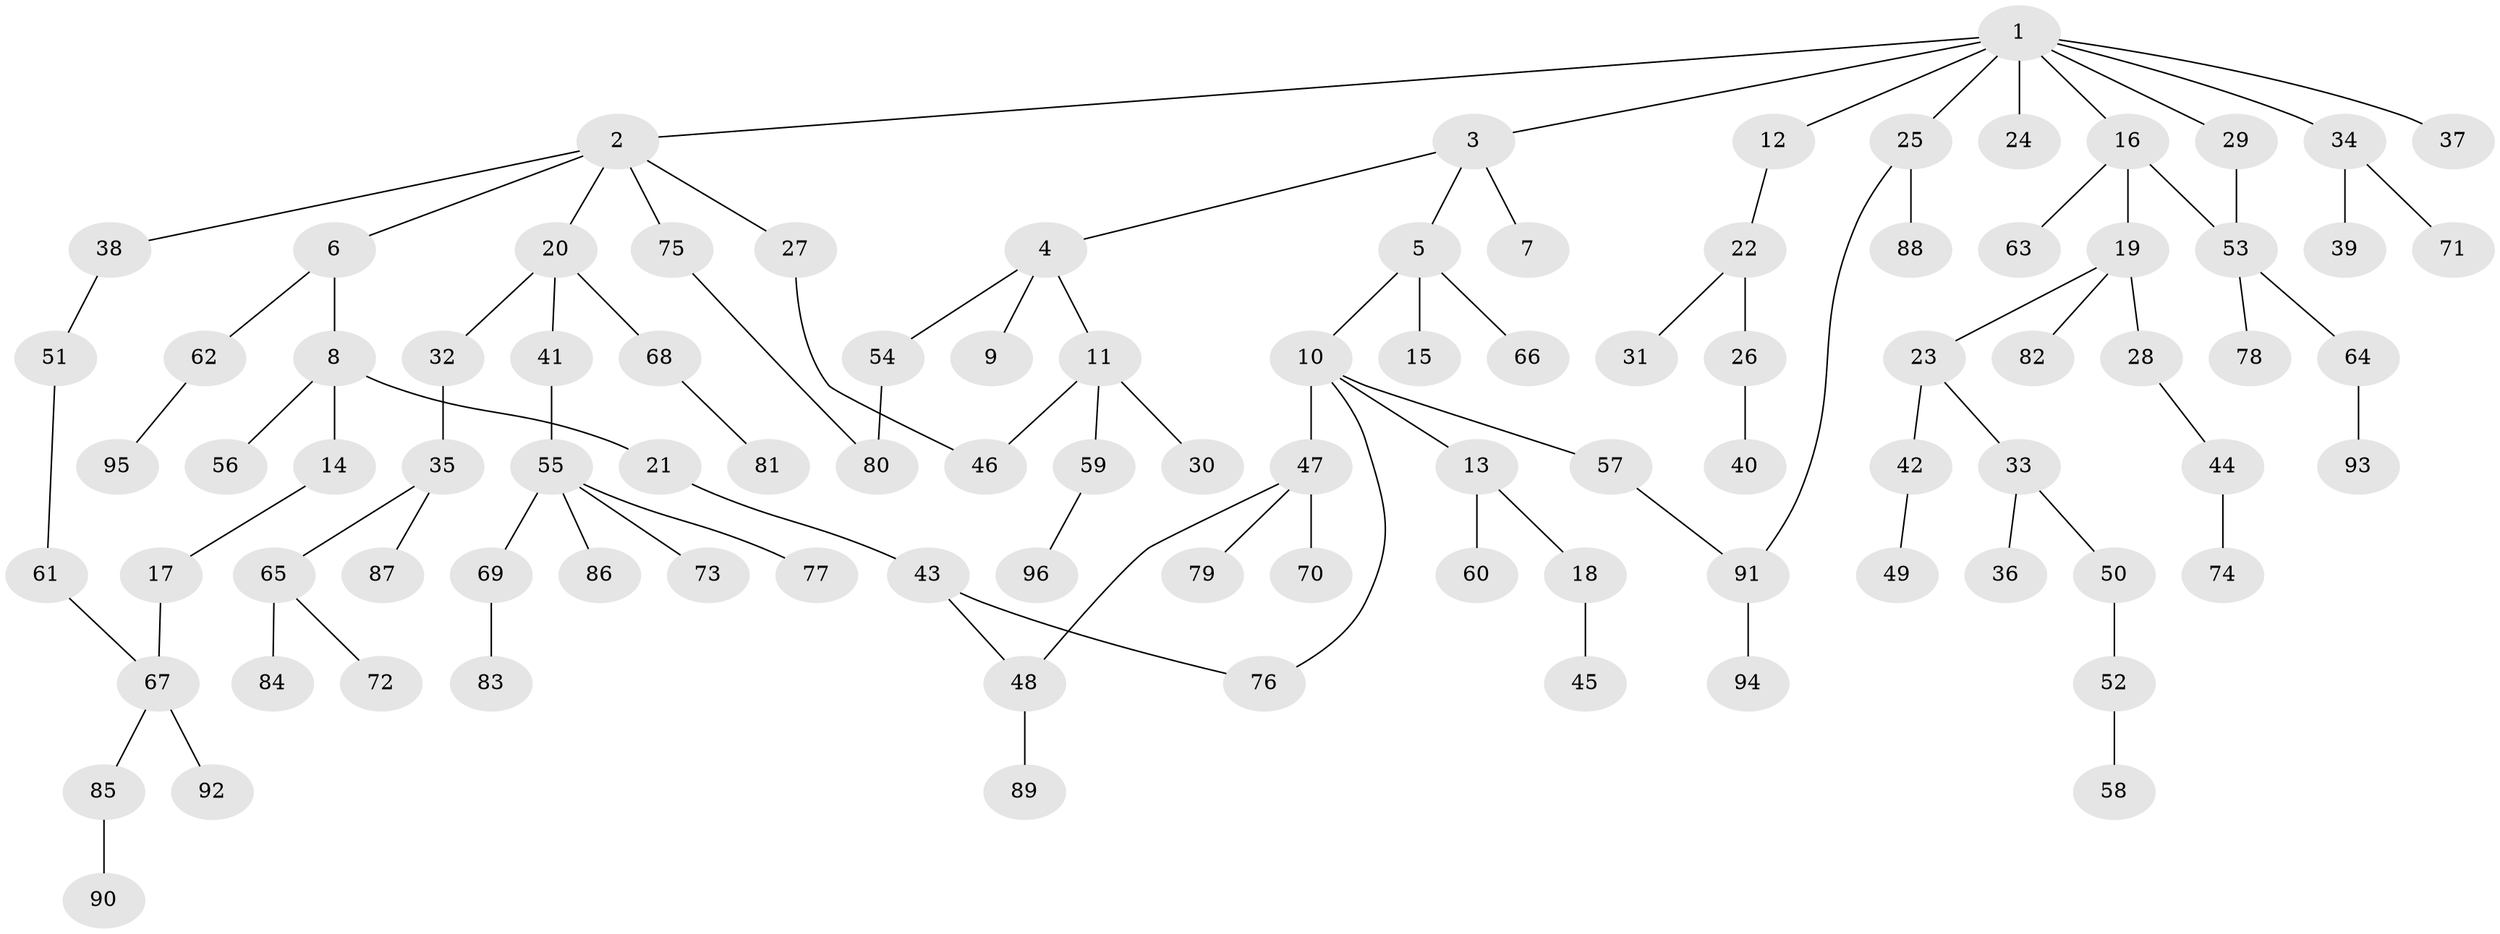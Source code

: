 // coarse degree distribution, {1: 0.5223880597014925, 4: 0.08955223880597014, 2: 0.29850746268656714, 5: 0.04477611940298507, 3: 0.014925373134328358, 15: 0.014925373134328358, 10: 0.014925373134328358}
// Generated by graph-tools (version 1.1) at 2025/45/03/04/25 21:45:03]
// undirected, 96 vertices, 102 edges
graph export_dot {
graph [start="1"]
  node [color=gray90,style=filled];
  1;
  2;
  3;
  4;
  5;
  6;
  7;
  8;
  9;
  10;
  11;
  12;
  13;
  14;
  15;
  16;
  17;
  18;
  19;
  20;
  21;
  22;
  23;
  24;
  25;
  26;
  27;
  28;
  29;
  30;
  31;
  32;
  33;
  34;
  35;
  36;
  37;
  38;
  39;
  40;
  41;
  42;
  43;
  44;
  45;
  46;
  47;
  48;
  49;
  50;
  51;
  52;
  53;
  54;
  55;
  56;
  57;
  58;
  59;
  60;
  61;
  62;
  63;
  64;
  65;
  66;
  67;
  68;
  69;
  70;
  71;
  72;
  73;
  74;
  75;
  76;
  77;
  78;
  79;
  80;
  81;
  82;
  83;
  84;
  85;
  86;
  87;
  88;
  89;
  90;
  91;
  92;
  93;
  94;
  95;
  96;
  1 -- 2;
  1 -- 3;
  1 -- 12;
  1 -- 16;
  1 -- 24;
  1 -- 25;
  1 -- 29;
  1 -- 34;
  1 -- 37;
  2 -- 6;
  2 -- 20;
  2 -- 27;
  2 -- 38;
  2 -- 75;
  3 -- 4;
  3 -- 5;
  3 -- 7;
  4 -- 9;
  4 -- 11;
  4 -- 54;
  5 -- 10;
  5 -- 15;
  5 -- 66;
  6 -- 8;
  6 -- 62;
  8 -- 14;
  8 -- 21;
  8 -- 56;
  10 -- 13;
  10 -- 47;
  10 -- 57;
  10 -- 76;
  11 -- 30;
  11 -- 59;
  11 -- 46;
  12 -- 22;
  13 -- 18;
  13 -- 60;
  14 -- 17;
  16 -- 19;
  16 -- 53;
  16 -- 63;
  17 -- 67;
  18 -- 45;
  19 -- 23;
  19 -- 28;
  19 -- 82;
  20 -- 32;
  20 -- 41;
  20 -- 68;
  21 -- 43;
  22 -- 26;
  22 -- 31;
  23 -- 33;
  23 -- 42;
  25 -- 88;
  25 -- 91;
  26 -- 40;
  27 -- 46;
  28 -- 44;
  29 -- 53;
  32 -- 35;
  33 -- 36;
  33 -- 50;
  34 -- 39;
  34 -- 71;
  35 -- 65;
  35 -- 87;
  38 -- 51;
  41 -- 55;
  42 -- 49;
  43 -- 48;
  43 -- 76;
  44 -- 74;
  47 -- 48;
  47 -- 70;
  47 -- 79;
  48 -- 89;
  50 -- 52;
  51 -- 61;
  52 -- 58;
  53 -- 64;
  53 -- 78;
  54 -- 80;
  55 -- 69;
  55 -- 73;
  55 -- 77;
  55 -- 86;
  57 -- 91;
  59 -- 96;
  61 -- 67;
  62 -- 95;
  64 -- 93;
  65 -- 72;
  65 -- 84;
  67 -- 85;
  67 -- 92;
  68 -- 81;
  69 -- 83;
  75 -- 80;
  85 -- 90;
  91 -- 94;
}
